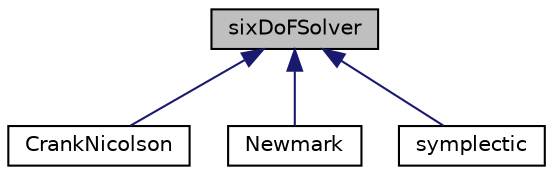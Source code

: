 digraph "sixDoFSolver"
{
  bgcolor="transparent";
  edge [fontname="Helvetica",fontsize="10",labelfontname="Helvetica",labelfontsize="10"];
  node [fontname="Helvetica",fontsize="10",shape=record];
  Node1 [label="sixDoFSolver",height=0.2,width=0.4,color="black", fillcolor="grey75", style="filled", fontcolor="black"];
  Node1 -> Node2 [dir="back",color="midnightblue",fontsize="10",style="solid",fontname="Helvetica"];
  Node2 [label="CrankNicolson",height=0.2,width=0.4,color="black",URL="$a00436.html",tooltip="Crank-Nicolson 2nd-order time-integrator for 6DoF solid-body motion. "];
  Node1 -> Node3 [dir="back",color="midnightblue",fontsize="10",style="solid",fontname="Helvetica"];
  Node3 [label="Newmark",height=0.2,width=0.4,color="black",URL="$a01622.html",tooltip="Newmark 2nd-order time-integrator for 6DoF solid-body motion. "];
  Node1 -> Node4 [dir="back",color="midnightblue",fontsize="10",style="solid",fontname="Helvetica"];
  Node4 [label="symplectic",height=0.2,width=0.4,color="black",URL="$a02632.html",tooltip="Symplectic 2nd-order explicit time-integrator for 6DoF solid-body motion. "];
}
